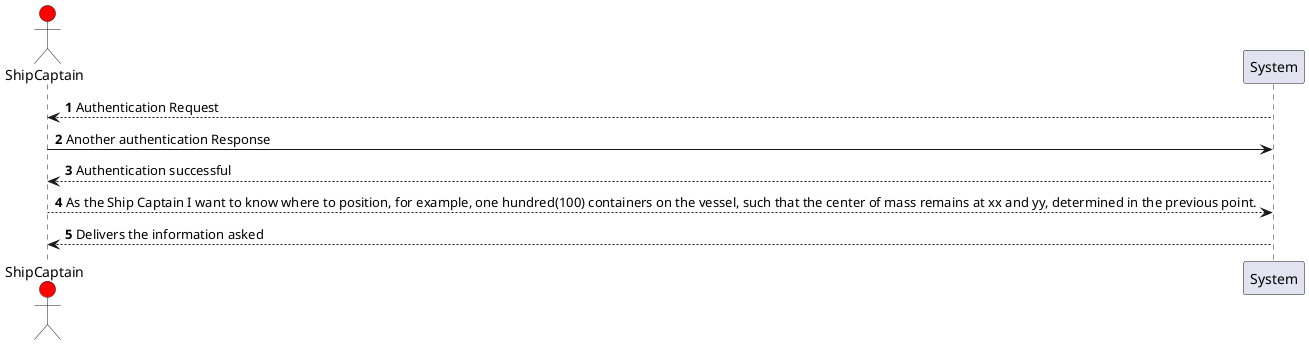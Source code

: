 @startuml
autonumber

actor ShipCaptain #red

System --> ShipCaptain: Authentication Request
ShipCaptain -> System : Another authentication Response
System --> ShipCaptain : Authentication successful
ShipCaptain --> System : As the Ship Captain I want to know where to position, for example, one hundred(100) containers on the vessel, such that the center of mass remains at xx and yy, determined in the previous point.
System --> ShipCaptain : Delivers the information asked

@enduml